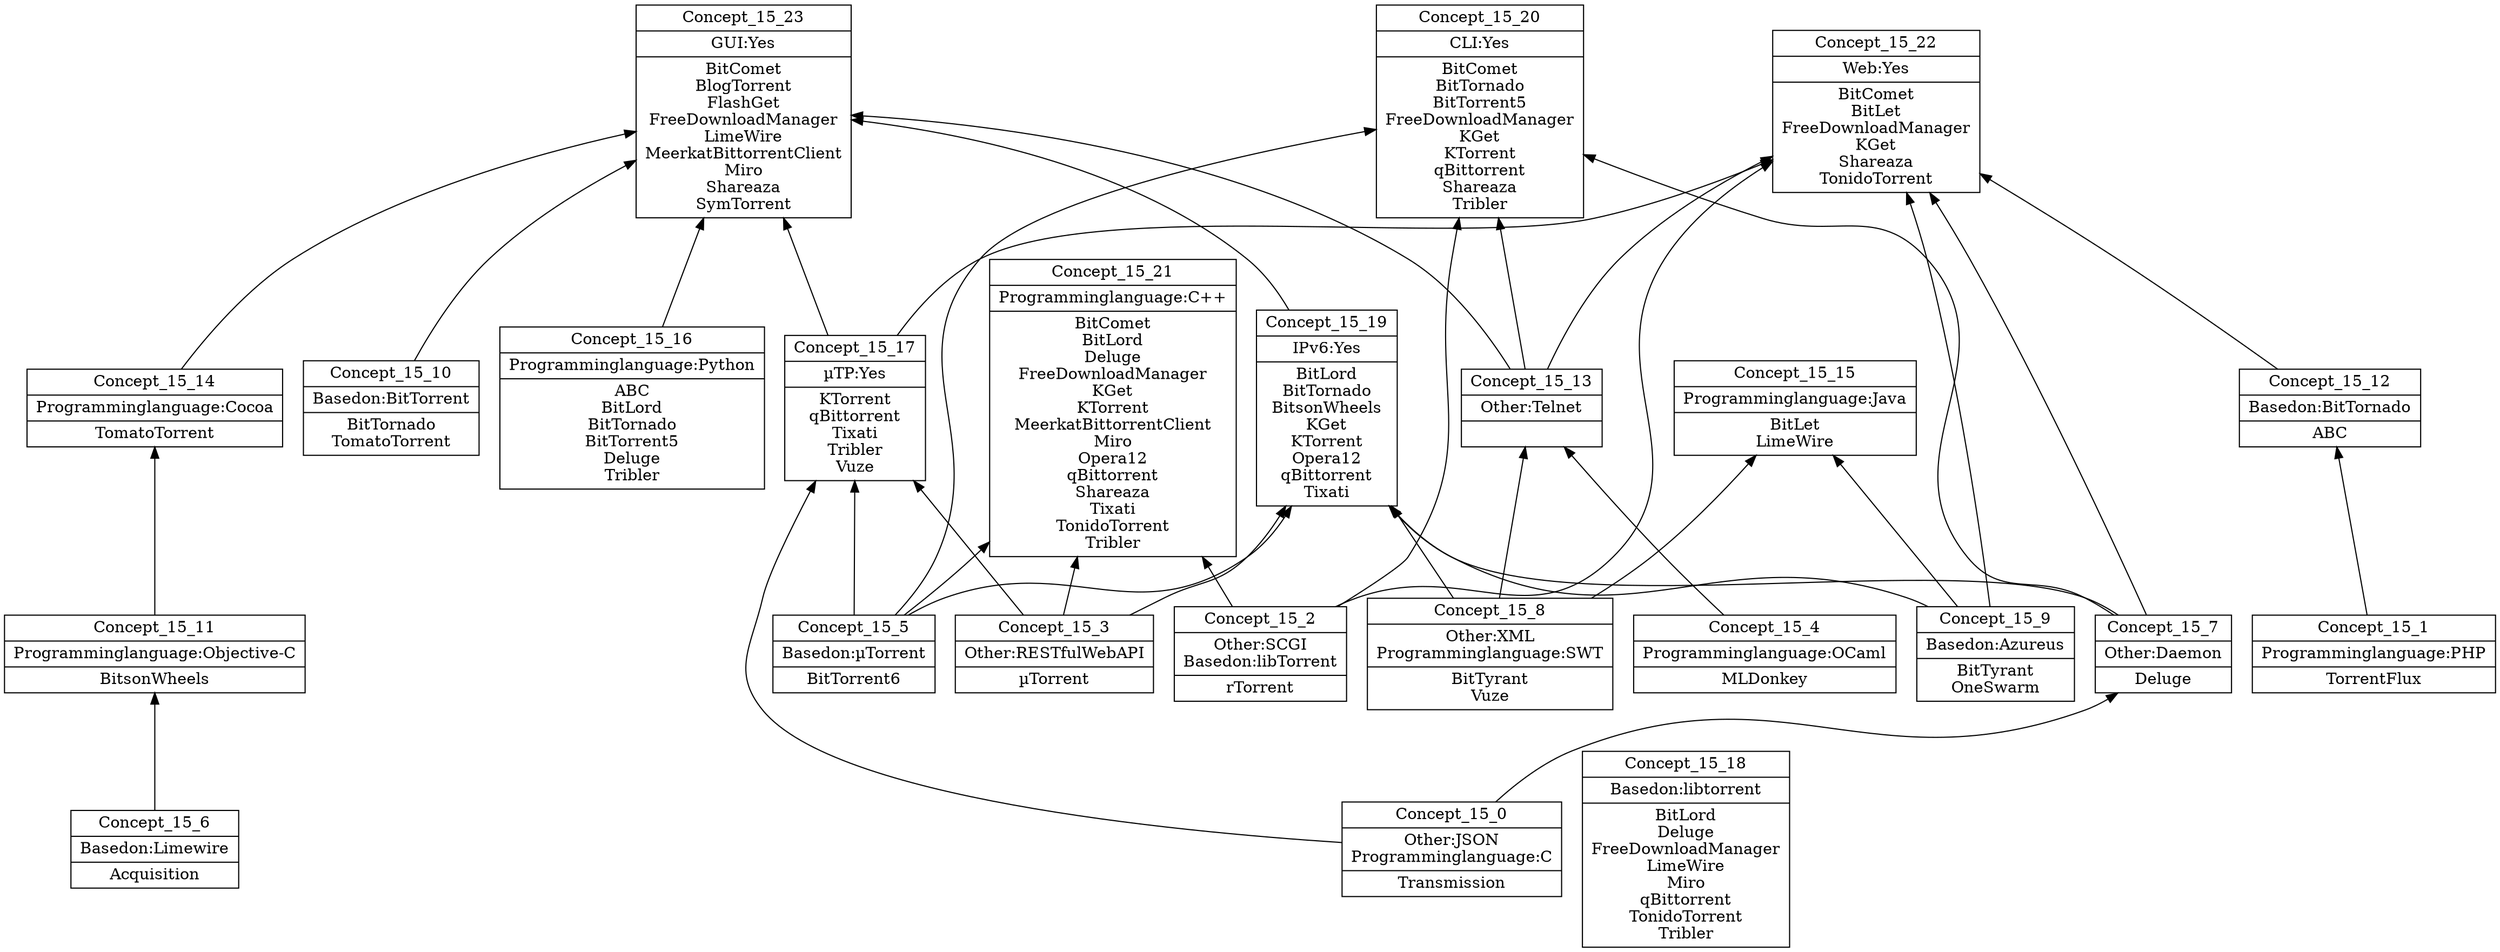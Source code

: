 digraph G { 
	rankdir=BT;
subgraph 15 { 
label="15";
1 [shape=record,label="{Concept_15_4|Programminglanguage:OCaml\n|MLDonkey\n}"];
2 [shape=record,label="{Concept_15_1|Programminglanguage:PHP\n|TorrentFlux\n}"];
3 [shape=record,label="{Concept_15_5|Basedon:µTorrent\n|BitTorrent6\n}"];
4 [shape=record,label="{Concept_15_6|Basedon:Limewire\n|Acquisition\n}"];
5 [shape=record,label="{Concept_15_3|Other:RESTfulWebAPI\n|µTorrent\n}"];
6 [shape=record,label="{Concept_15_2|Other:SCGI\nBasedon:libTorrent\n|rTorrent\n}"];
7 [shape=record,label="{Concept_15_0|Other:JSON\nProgramminglanguage:C\n|Transmission\n}"];
8 [shape=record,label="{Concept_15_11|Programminglanguage:Objective-C\n|BitsonWheels\n}"];
9 [shape=record,label="{Concept_15_9|Basedon:Azureus\n|BitTyrant\nOneSwarm\n}"];
10 [shape=record,label="{Concept_15_10|Basedon:BitTorrent\n|BitTornado\nTomatoTorrent\n}"];
11 [shape=record,label="{Concept_15_12|Basedon:BitTornado\n|ABC\n}"];
12 [shape=record,label="{Concept_15_7|Other:Daemon\n|Deluge\n}"];
13 [shape=record,label="{Concept_15_8|Other:XML\nProgramminglanguage:SWT\n|BitTyrant\nVuze\n}"];
14 [shape=record,label="{Concept_15_13|Other:Telnet\n|}"];
15 [shape=record,label="{Concept_15_14|Programminglanguage:Cocoa\n|TomatoTorrent\n}"];
16 [shape=record,label="{Concept_15_15|Programminglanguage:Java\n|BitLet\nLimeWire\n}"];
17 [shape=record,label="{Concept_15_16|Programminglanguage:Python\n|ABC\nBitLord\nBitTornado\nBitTorrent5\nDeluge\nTribler\n}"];
18 [shape=record,label="{Concept_15_18|Basedon:libtorrent\n|BitLord\nDeluge\nFreeDownloadManager\nLimeWire\nMiro\nqBittorrent\nTonidoTorrent\nTribler\n}"];
19 [shape=record,label="{Concept_15_19|IPv6:Yes\n|BitLord\nBitTornado\nBitsonWheels\nKGet\nKTorrent\nOpera12\nqBittorrent\nTixati\n}"];
20 [shape=record,label="{Concept_15_20|CLI:Yes\n|BitComet\nBitTornado\nBitTorrent5\nFreeDownloadManager\nKGet\nKTorrent\nqBittorrent\nShareaza\nTribler\n}"];
21 [shape=record,label="{Concept_15_21|Programminglanguage:C++\n|BitComet\nBitLord\nDeluge\nFreeDownloadManager\nKGet\nKTorrent\nMeerkatBittorrentClient\nMiro\nOpera12\nqBittorrent\nShareaza\nTixati\nTonidoTorrent\nTribler\n}"];
22 [shape=record,label="{Concept_15_22|Web:Yes\n|BitComet\nBitLet\nFreeDownloadManager\nKGet\nShareaza\nTonidoTorrent\n}"];
23 [shape=record,label="{Concept_15_23|GUI:Yes\n|BitComet\nBlogTorrent\nFlashGet\nFreeDownloadManager\nLimeWire\nMeerkatBittorrentClient\nMiro\nShareaza\nSymTorrent\n}"];
24 [shape=record,label="{Concept_15_17|µTP:Yes\n|KTorrent\nqBittorrent\nTixati\nTribler\nVuze\n}"];
	4 -> 8
	2 -> 11
	7 -> 12
	1 -> 14
	13 -> 14
	8 -> 15
	13 -> 16
	9 -> 16
	3 -> 19
	5 -> 19
	13 -> 19
	9 -> 19
	12 -> 19
	6 -> 20
	3 -> 20
	14 -> 20
	12 -> 20
	6 -> 21
	3 -> 21
	5 -> 21
	6 -> 22
	14 -> 22
	11 -> 22
	12 -> 22
	9 -> 22
	24 -> 22
	14 -> 23
	15 -> 23
	19 -> 23
	17 -> 23
	24 -> 23
	10 -> 23
	3 -> 24
	5 -> 24
	7 -> 24
}
}